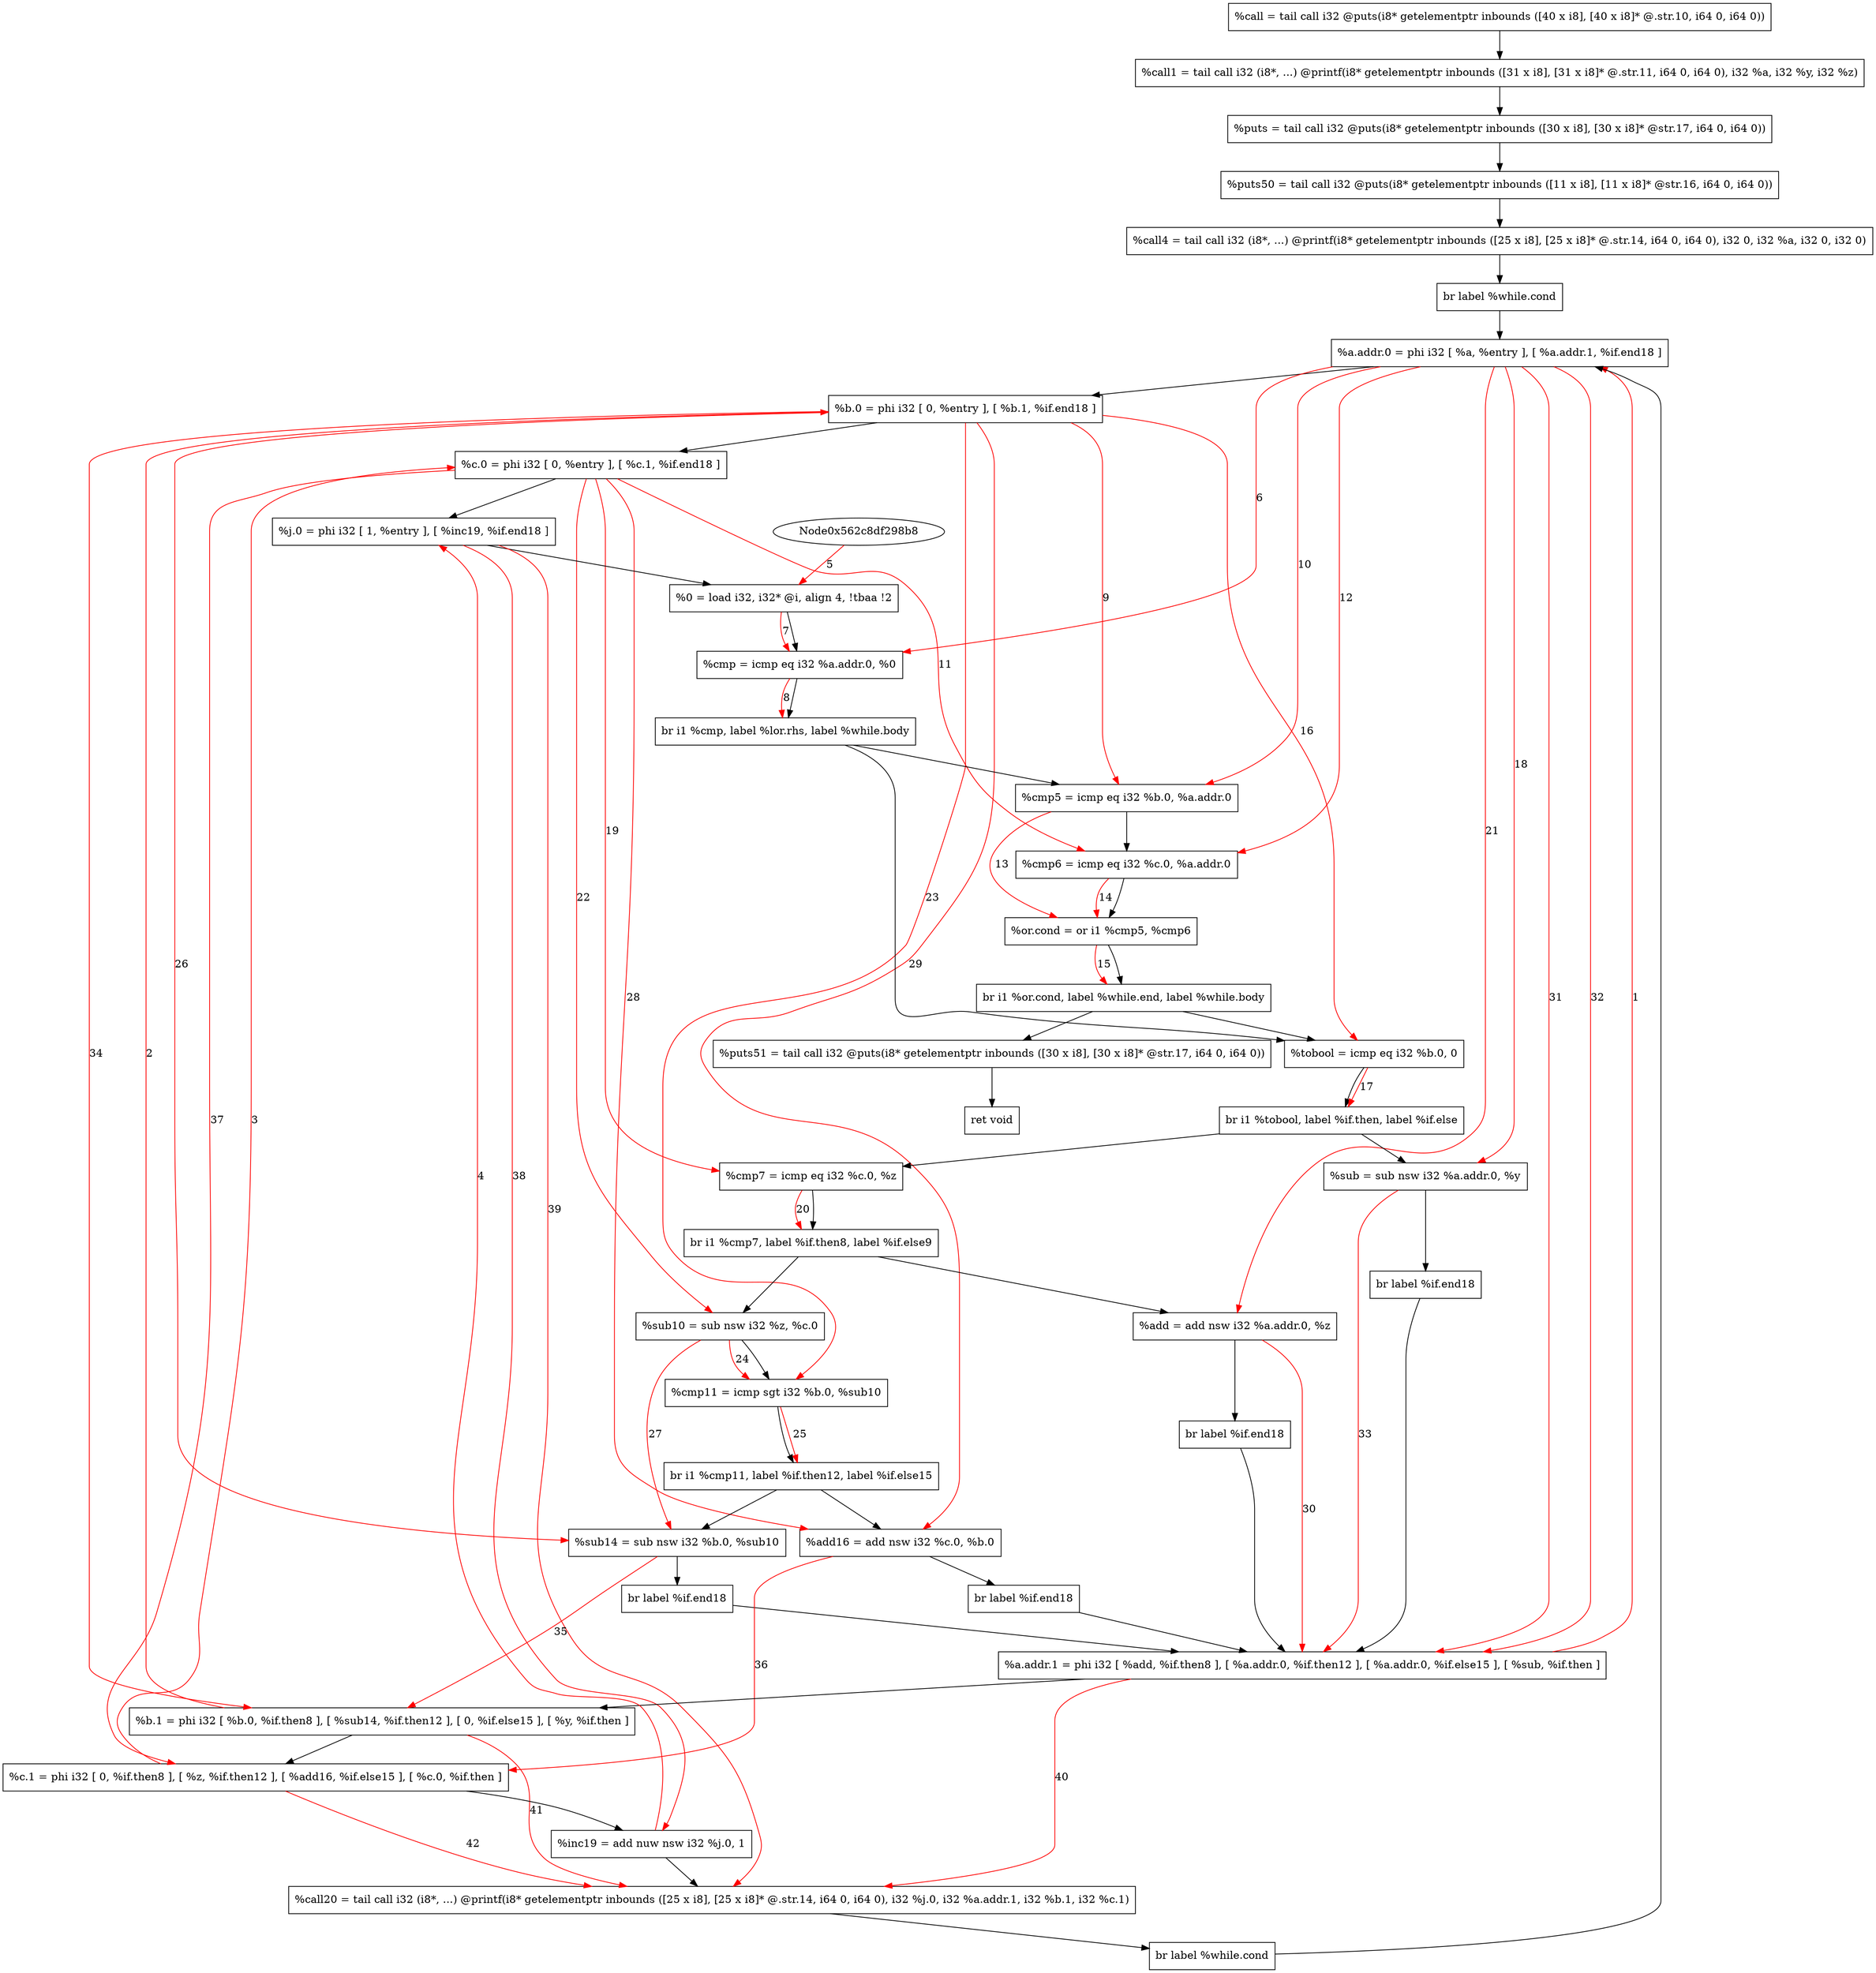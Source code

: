 digraph "CDFG for'func' function" {
	Node0x562c8df2ef20[shape=record, label="  %call = tail call i32 @puts(i8* getelementptr inbounds ([40 x i8], [40 x i8]* @.str.10, i64 0, i64 0))"]
	Node0x562c8df2f0d8[shape=record, label="  %call1 = tail call i32 (i8*, ...) @printf(i8* getelementptr inbounds ([31 x i8], [31 x i8]* @.str.11, i64 0, i64 0), i32 %a, i32 %y, i32 %z)"]
	Node0x562c8df2fa60[shape=record, label="  %puts = tail call i32 @puts(i8* getelementptr inbounds ([30 x i8], [30 x i8]* @str.17, i64 0, i64 0))"]
	Node0x562c8df2fbd0[shape=record, label="  %puts50 = tail call i32 @puts(i8* getelementptr inbounds ([11 x i8], [11 x i8]* @str.16, i64 0, i64 0))"]
	Node0x562c8df28440[shape=record, label="  %call4 = tail call i32 (i8*, ...) @printf(i8* getelementptr inbounds ([25 x i8], [25 x i8]* @.str.14, i64 0, i64 0), i32 0, i32 %a, i32 0, i32 0)"]
	Node0x562c8df2c3c8[shape=record, label="  br label %while.cond"]
	Node0x562c8df2fe98[shape=record, label="  %a.addr.0 = phi i32 [ %a, %entry ], [ %a.addr.1, %if.end18 ]"]
	Node0x562c8df2ffb8[shape=record, label="  %b.0 = phi i32 [ 0, %entry ], [ %b.1, %if.end18 ]"]
	Node0x562c8df30268[shape=record, label="  %c.0 = phi i32 [ 0, %entry ], [ %c.1, %if.end18 ]"]
	Node0x562c8df303d8[shape=record, label="  %j.0 = phi i32 [ 1, %entry ], [ %inc19, %if.end18 ]"]
	Node0x562c8df304a8[shape=record, label="  %0 = load i32, i32* @i, align 4, !tbaa !2"]
	Node0x562c8df30540[shape=record, label="  %cmp = icmp eq i32 %a.addr.0, %0"]
	Node0x562c8df30798[shape=record, label="  br i1 %cmp, label %lor.rhs, label %while.body"]
	Node0x562c8df30810[shape=record, label="  %cmp5 = icmp eq i32 %b.0, %a.addr.0"]
	Node0x562c8df308a0[shape=record, label="  %cmp6 = icmp eq i32 %c.0, %a.addr.0"]
	Node0x562c8df30930[shape=record, label="  %or.cond = or i1 %cmp5, %cmp6"]
	Node0x562c8df30a58[shape=record, label="  br i1 %or.cond, label %while.end, label %while.body"]
	Node0x562c8df30ad0[shape=record, label="  %tobool = icmp eq i32 %b.0, 0"]
	Node0x562c8df30fd8[shape=record, label="  br i1 %tobool, label %if.then, label %if.else"]
	Node0x562c8df31050[shape=record, label="  %sub = sub nsw i32 %a.addr.0, %y"]
	Node0x562c8df30708[shape=record, label="  br label %if.end18"]
	Node0x562c8df310e0[shape=record, label="  %cmp7 = icmp eq i32 %c.0, %z"]
	Node0x562c8df312e8[shape=record, label="  br i1 %cmp7, label %if.then8, label %if.else9"]
	Node0x562c8df31360[shape=record, label="  %add = add nsw i32 %a.addr.0, %z"]
	Node0x562c8df30f48[shape=record, label="  br label %if.end18"]
	Node0x562c8df313f0[shape=record, label="  %sub10 = sub nsw i32 %z, %c.0"]
	Node0x562c8df31480[shape=record, label="  %cmp11 = icmp sgt i32 %b.0, %sub10"]
	Node0x562c8df31688[shape=record, label="  br i1 %cmp11, label %if.then12, label %if.else15"]
	Node0x562c8df31700[shape=record, label="  %sub14 = sub nsw i32 %b.0, %sub10"]
	Node0x562c8df31258[shape=record, label="  br label %if.end18"]
	Node0x562c8df31790[shape=record, label="  %add16 = add nsw i32 %c.0, %b.0"]
	Node0x562c8df315f8[shape=record, label="  br label %if.end18"]
	Node0x562c8df317f8[shape=record, label="  %a.addr.1 = phi i32 [ %add, %if.then8 ], [ %a.addr.0, %if.then12 ], [ %a.addr.0, %if.else15 ], [ %sub, %if.then ]"]
	Node0x562c8df318d8[shape=record, label="  %b.1 = phi i32 [ %b.0, %if.then8 ], [ %sub14, %if.then12 ], [ 0, %if.else15 ], [ %y, %if.then ]"]
	Node0x562c8df319b8[shape=record, label="  %c.1 = phi i32 [ 0, %if.then8 ], [ %z, %if.then12 ], [ %add16, %if.else15 ], [ %c.0, %if.then ]"]
	Node0x562c8df31ac0[shape=record, label="  %inc19 = add nuw nsw i32 %j.0, 1"]
	Node0x562c8df2ed70[shape=record, label="  %call20 = tail call i32 (i8*, ...) @printf(i8* getelementptr inbounds ([25 x i8], [25 x i8]* @.str.14, i64 0, i64 0), i32 %j.0, i32 %a.addr.1, i32 %b.1, i32 %c.1)"]
	Node0x562c8df30388[shape=record, label="  br label %while.cond"]
	Node0x562c8df31bc0[shape=record, label="  %puts51 = tail call i32 @puts(i8* getelementptr inbounds ([30 x i8], [30 x i8]* @str.17, i64 0, i64 0))"]
	Node0x562c8df31c60[shape=record, label="  ret void"]
	Node0x562c8df2ef20 -> Node0x562c8df2f0d8
	Node0x562c8df2f0d8 -> Node0x562c8df2fa60
	Node0x562c8df2fa60 -> Node0x562c8df2fbd0
	Node0x562c8df2fbd0 -> Node0x562c8df28440
	Node0x562c8df28440 -> Node0x562c8df2c3c8
	Node0x562c8df2c3c8 -> Node0x562c8df2fe98
	Node0x562c8df2fe98 -> Node0x562c8df2ffb8
	Node0x562c8df2ffb8 -> Node0x562c8df30268
	Node0x562c8df30268 -> Node0x562c8df303d8
	Node0x562c8df303d8 -> Node0x562c8df304a8
	Node0x562c8df304a8 -> Node0x562c8df30540
	Node0x562c8df30540 -> Node0x562c8df30798
	Node0x562c8df30798 -> Node0x562c8df30810
	Node0x562c8df30798 -> Node0x562c8df30ad0
	Node0x562c8df30810 -> Node0x562c8df308a0
	Node0x562c8df308a0 -> Node0x562c8df30930
	Node0x562c8df30930 -> Node0x562c8df30a58
	Node0x562c8df30a58 -> Node0x562c8df31bc0
	Node0x562c8df30a58 -> Node0x562c8df30ad0
	Node0x562c8df30ad0 -> Node0x562c8df30fd8
	Node0x562c8df30fd8 -> Node0x562c8df31050
	Node0x562c8df30fd8 -> Node0x562c8df310e0
	Node0x562c8df31050 -> Node0x562c8df30708
	Node0x562c8df30708 -> Node0x562c8df317f8
	Node0x562c8df310e0 -> Node0x562c8df312e8
	Node0x562c8df312e8 -> Node0x562c8df31360
	Node0x562c8df312e8 -> Node0x562c8df313f0
	Node0x562c8df31360 -> Node0x562c8df30f48
	Node0x562c8df30f48 -> Node0x562c8df317f8
	Node0x562c8df313f0 -> Node0x562c8df31480
	Node0x562c8df31480 -> Node0x562c8df31688
	Node0x562c8df31688 -> Node0x562c8df31700
	Node0x562c8df31688 -> Node0x562c8df31790
	Node0x562c8df31700 -> Node0x562c8df31258
	Node0x562c8df31258 -> Node0x562c8df317f8
	Node0x562c8df31790 -> Node0x562c8df315f8
	Node0x562c8df315f8 -> Node0x562c8df317f8
	Node0x562c8df317f8 -> Node0x562c8df318d8
	Node0x562c8df318d8 -> Node0x562c8df319b8
	Node0x562c8df319b8 -> Node0x562c8df31ac0
	Node0x562c8df31ac0 -> Node0x562c8df2ed70
	Node0x562c8df2ed70 -> Node0x562c8df30388
	Node0x562c8df30388 -> Node0x562c8df2fe98
	Node0x562c8df31bc0 -> Node0x562c8df31c60
edge [color=red]
	Node0x562c8df317f8 -> Node0x562c8df2fe98[label="1"]
	Node0x562c8df318d8 -> Node0x562c8df2ffb8[label="2"]
	Node0x562c8df319b8 -> Node0x562c8df30268[label="3"]
	Node0x562c8df31ac0 -> Node0x562c8df303d8[label="4"]
	Node0x562c8df298b8 -> Node0x562c8df304a8[label="5"]
	Node0x562c8df2fe98 -> Node0x562c8df30540[label="6"]
	Node0x562c8df304a8 -> Node0x562c8df30540[label="7"]
	Node0x562c8df30540 -> Node0x562c8df30798[label="8"]
	Node0x562c8df2ffb8 -> Node0x562c8df30810[label="9"]
	Node0x562c8df2fe98 -> Node0x562c8df30810[label="10"]
	Node0x562c8df30268 -> Node0x562c8df308a0[label="11"]
	Node0x562c8df2fe98 -> Node0x562c8df308a0[label="12"]
	Node0x562c8df30810 -> Node0x562c8df30930[label="13"]
	Node0x562c8df308a0 -> Node0x562c8df30930[label="14"]
	Node0x562c8df30930 -> Node0x562c8df30a58[label="15"]
	Node0x562c8df2ffb8 -> Node0x562c8df30ad0[label="16"]
	Node0x562c8df30ad0 -> Node0x562c8df30fd8[label="17"]
	Node0x562c8df2fe98 -> Node0x562c8df31050[label="18"]
	Node0x562c8df30268 -> Node0x562c8df310e0[label="19"]
	Node0x562c8df310e0 -> Node0x562c8df312e8[label="20"]
	Node0x562c8df2fe98 -> Node0x562c8df31360[label="21"]
	Node0x562c8df30268 -> Node0x562c8df313f0[label="22"]
	Node0x562c8df2ffb8 -> Node0x562c8df31480[label="23"]
	Node0x562c8df313f0 -> Node0x562c8df31480[label="24"]
	Node0x562c8df31480 -> Node0x562c8df31688[label="25"]
	Node0x562c8df2ffb8 -> Node0x562c8df31700[label="26"]
	Node0x562c8df313f0 -> Node0x562c8df31700[label="27"]
	Node0x562c8df30268 -> Node0x562c8df31790[label="28"]
	Node0x562c8df2ffb8 -> Node0x562c8df31790[label="29"]
	Node0x562c8df31360 -> Node0x562c8df317f8[label="30"]
	Node0x562c8df2fe98 -> Node0x562c8df317f8[label="31"]
	Node0x562c8df2fe98 -> Node0x562c8df317f8[label="32"]
	Node0x562c8df31050 -> Node0x562c8df317f8[label="33"]
	Node0x562c8df2ffb8 -> Node0x562c8df318d8[label="34"]
	Node0x562c8df31700 -> Node0x562c8df318d8[label="35"]
	Node0x562c8df31790 -> Node0x562c8df319b8[label="36"]
	Node0x562c8df30268 -> Node0x562c8df319b8[label="37"]
	Node0x562c8df303d8 -> Node0x562c8df31ac0[label="38"]
	Node0x562c8df303d8 -> Node0x562c8df2ed70[label="39"]
	Node0x562c8df317f8 -> Node0x562c8df2ed70[label="40"]
	Node0x562c8df318d8 -> Node0x562c8df2ed70[label="41"]
	Node0x562c8df319b8 -> Node0x562c8df2ed70[label="42"]
}
